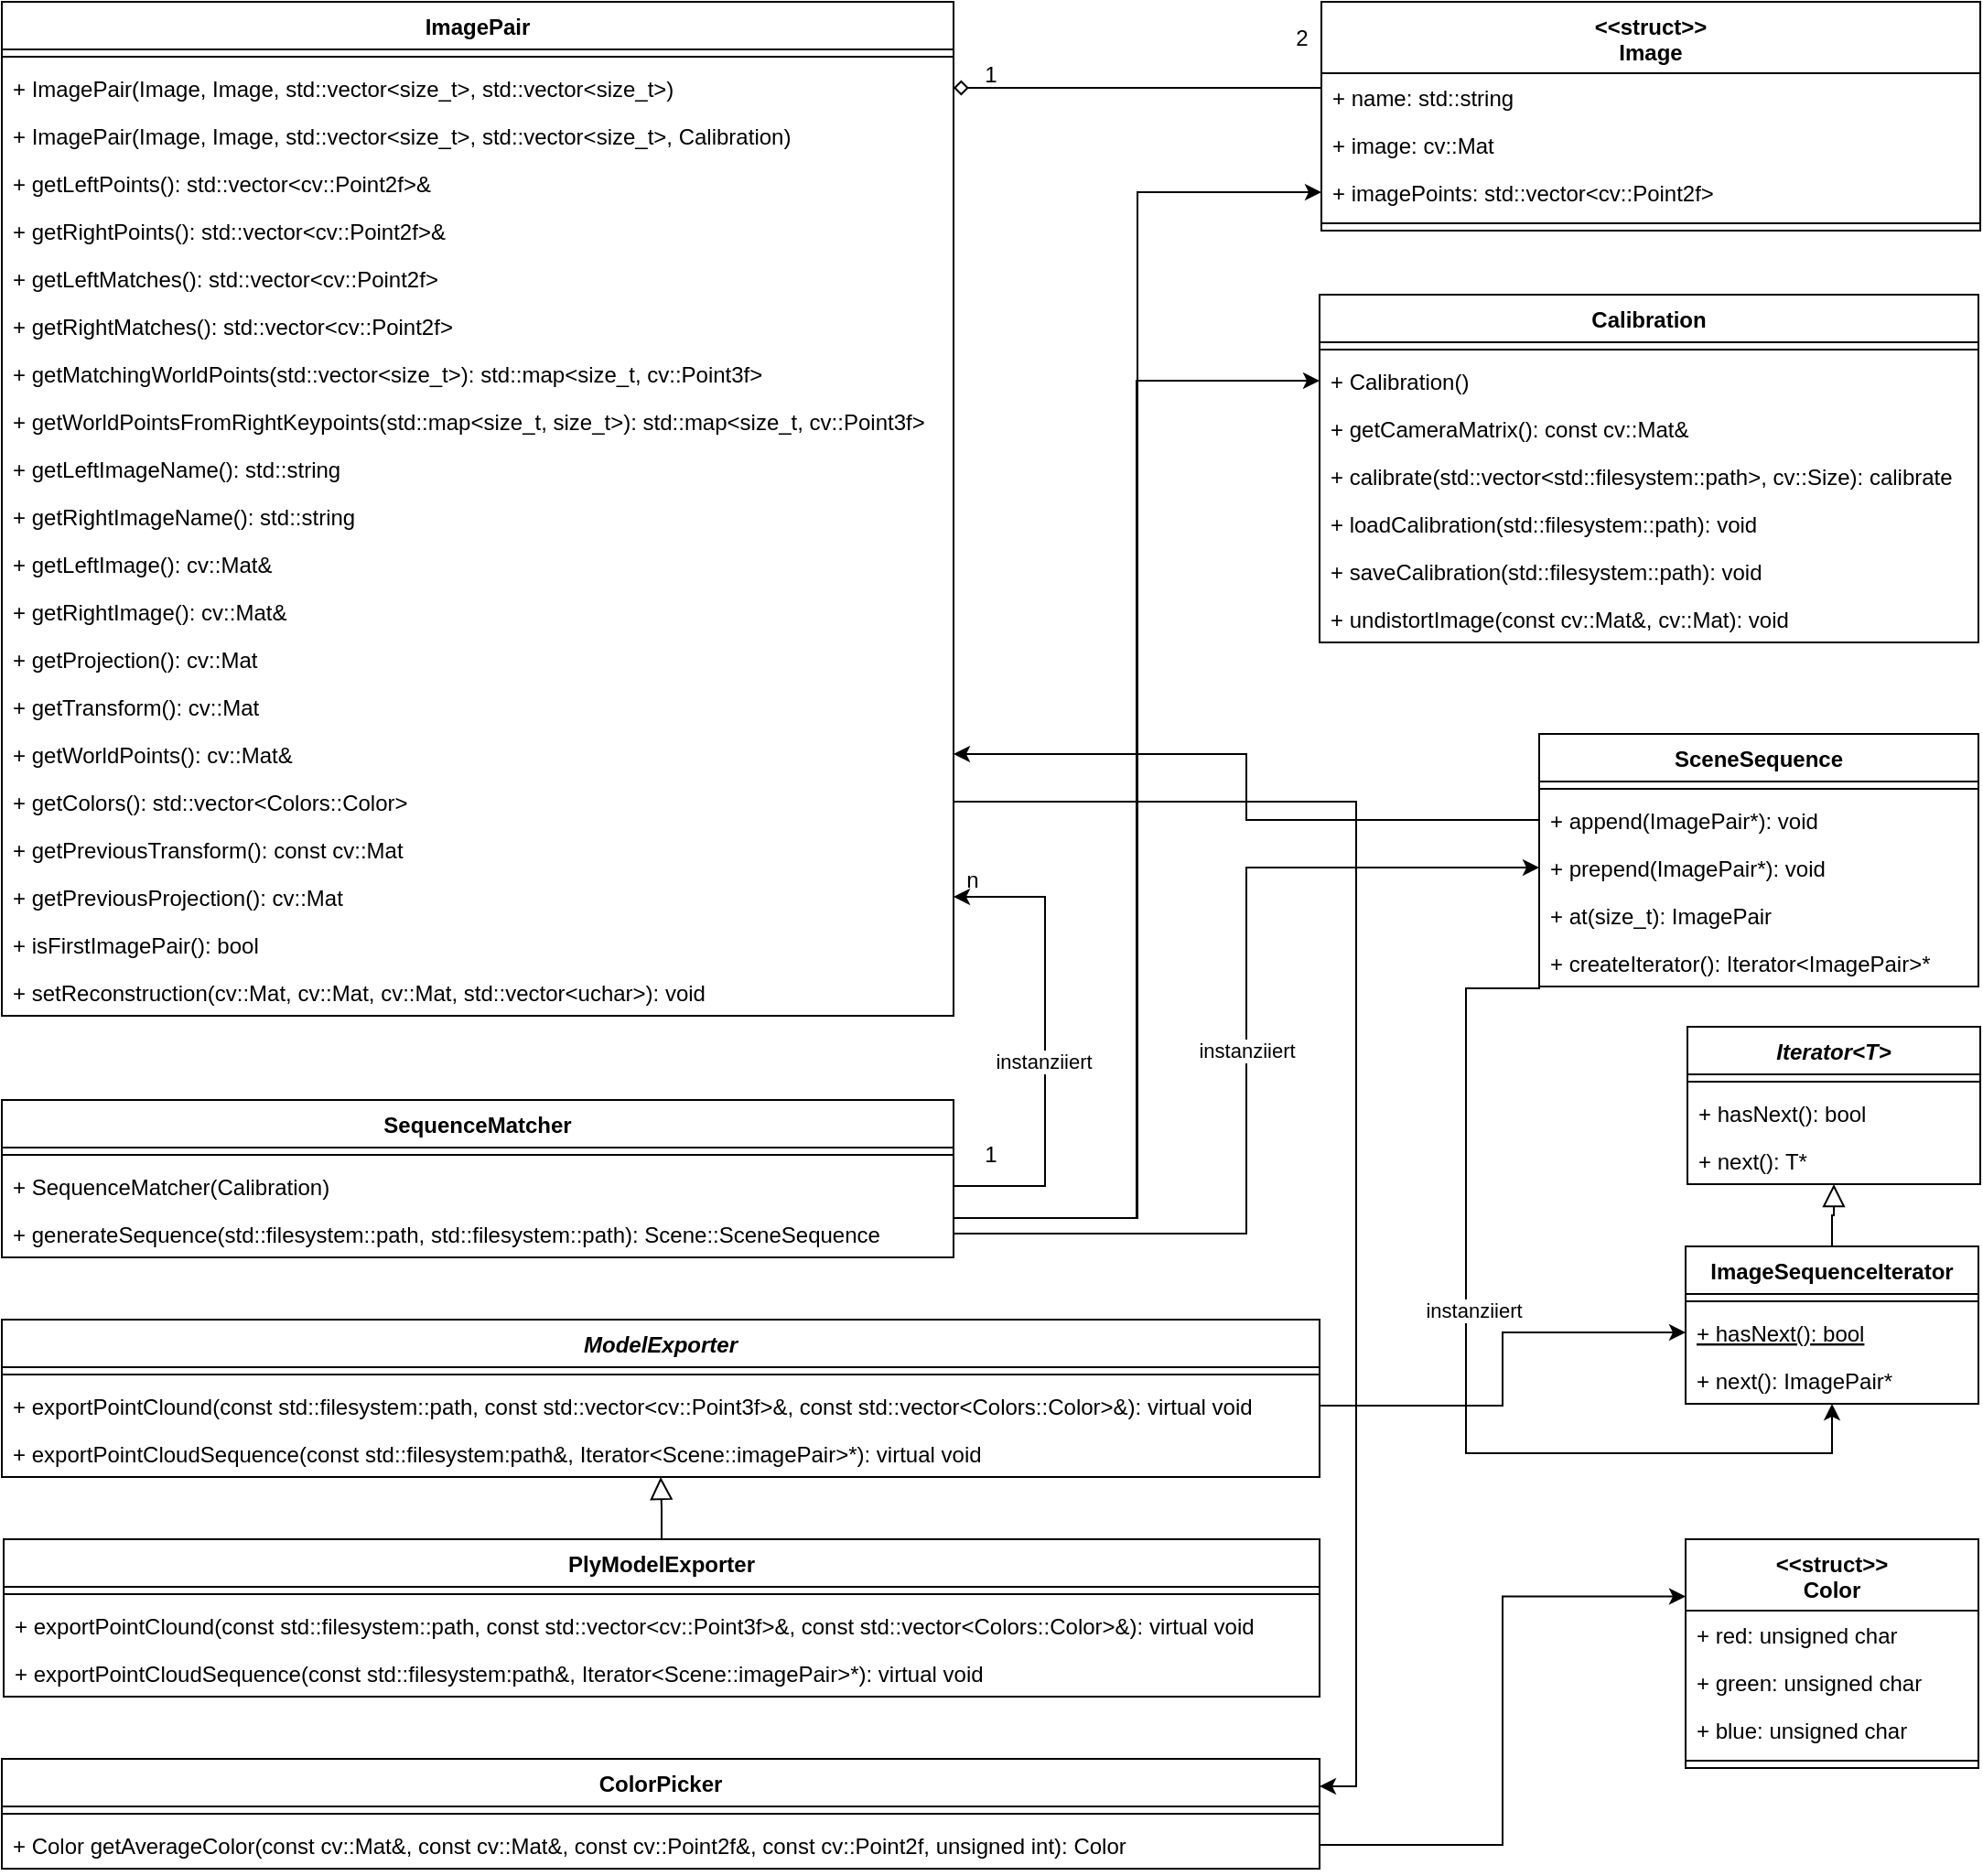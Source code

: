 <mxfile version="13.0.1" type="device"><diagram id="C5RBs43oDa-KdzZeNtuy" name="Page-1"><mxGraphModel dx="1422" dy="1924" grid="1" gridSize="10" guides="1" tooltips="1" connect="1" arrows="1" fold="1" page="1" pageScale="1" pageWidth="827" pageHeight="1169" math="0" shadow="0"><root><mxCell id="WIyWlLk6GJQsqaUBKTNV-0"/><mxCell id="WIyWlLk6GJQsqaUBKTNV-1" parent="WIyWlLk6GJQsqaUBKTNV-0"/><mxCell id="zkfFHV4jXpPFQw0GAbJ--12" value="" style="endArrow=block;endSize=10;endFill=0;shadow=0;strokeWidth=1;rounded=0;edgeStyle=elbowEdgeStyle;elbow=vertical;" parent="WIyWlLk6GJQsqaUBKTNV-1" source="zkfFHV4jXpPFQw0GAbJ--6" target="zkfFHV4jXpPFQw0GAbJ--0" edge="1"><mxGeometry width="160" relative="1" as="geometry"><mxPoint x="1760" y="83" as="sourcePoint"/><mxPoint x="1760" y="83" as="targetPoint"/></mxGeometry></mxCell><mxCell id="xn-AMebOff6eHMCHdCvl-0" value="&lt;&lt;struct&gt;&gt;&#10;Image" style="swimlane;fontStyle=1;align=center;verticalAlign=top;childLayout=stackLayout;horizontal=1;startSize=39;horizontalStack=0;resizeParent=1;resizeParentMax=0;resizeLast=0;collapsible=1;marginBottom=0;" parent="WIyWlLk6GJQsqaUBKTNV-1" vertex="1"><mxGeometry x="1281" y="-200" width="360" height="125" as="geometry"/></mxCell><mxCell id="xn-AMebOff6eHMCHdCvl-1" value="+ name: std::string" style="text;strokeColor=none;fillColor=none;align=left;verticalAlign=top;spacingLeft=4;spacingRight=4;overflow=hidden;rotatable=0;points=[[0,0.5],[1,0.5]];portConstraint=eastwest;" parent="xn-AMebOff6eHMCHdCvl-0" vertex="1"><mxGeometry y="39" width="360" height="26" as="geometry"/></mxCell><mxCell id="xn-AMebOff6eHMCHdCvl-4" value="+ image: cv::Mat" style="text;strokeColor=none;fillColor=none;align=left;verticalAlign=top;spacingLeft=4;spacingRight=4;overflow=hidden;rotatable=0;points=[[0,0.5],[1,0.5]];portConstraint=eastwest;" parent="xn-AMebOff6eHMCHdCvl-0" vertex="1"><mxGeometry y="65" width="360" height="26" as="geometry"/></mxCell><mxCell id="xn-AMebOff6eHMCHdCvl-5" value="+ imagePoints: std::vector&lt;cv::Point2f&gt;" style="text;strokeColor=none;fillColor=none;align=left;verticalAlign=top;spacingLeft=4;spacingRight=4;overflow=hidden;rotatable=0;points=[[0,0.5],[1,0.5]];portConstraint=eastwest;" parent="xn-AMebOff6eHMCHdCvl-0" vertex="1"><mxGeometry y="91" width="360" height="26" as="geometry"/></mxCell><mxCell id="xn-AMebOff6eHMCHdCvl-2" value="" style="line;strokeWidth=1;fillColor=none;align=left;verticalAlign=middle;spacingTop=-1;spacingLeft=3;spacingRight=3;rotatable=0;labelPosition=right;points=[];portConstraint=eastwest;" parent="xn-AMebOff6eHMCHdCvl-0" vertex="1"><mxGeometry y="117" width="360" height="8" as="geometry"/></mxCell><mxCell id="Q97HaU1FXOLwYLaV0fi5-0" style="edgeStyle=orthogonalEdgeStyle;rounded=0;orthogonalLoop=1;jettySize=auto;html=1;exitX=1;exitY=0.5;exitDx=0;exitDy=0;startArrow=diamond;startFill=0;endArrow=none;endFill=0;entryX=0;entryY=0.25;entryDx=0;entryDy=0;" parent="WIyWlLk6GJQsqaUBKTNV-1" source="zkfFHV4jXpPFQw0GAbJ--24" target="xn-AMebOff6eHMCHdCvl-0" edge="1"><mxGeometry relative="1" as="geometry"><mxPoint x="1210" y="-153" as="targetPoint"/><Array as="points"><mxPoint x="1281" y="-153"/></Array></mxGeometry></mxCell><mxCell id="zkfFHV4jXpPFQw0GAbJ--17" value="ImagePair" style="swimlane;fontStyle=1;align=center;verticalAlign=top;childLayout=stackLayout;horizontal=1;startSize=26;horizontalStack=0;resizeParent=1;resizeLast=0;collapsible=1;marginBottom=0;rounded=0;shadow=0;strokeWidth=1;" parent="WIyWlLk6GJQsqaUBKTNV-1" vertex="1"><mxGeometry x="560" y="-200" width="520" height="554" as="geometry"><mxRectangle x="40" y="-40" width="160" height="26" as="alternateBounds"/></mxGeometry></mxCell><mxCell id="zkfFHV4jXpPFQw0GAbJ--23" value="" style="line;html=1;strokeWidth=1;align=left;verticalAlign=middle;spacingTop=-1;spacingLeft=3;spacingRight=3;rotatable=0;labelPosition=right;points=[];portConstraint=eastwest;" parent="zkfFHV4jXpPFQw0GAbJ--17" vertex="1"><mxGeometry y="26" width="520" height="8" as="geometry"/></mxCell><mxCell id="zkfFHV4jXpPFQw0GAbJ--24" value="+ ImagePair(Image, Image, std::vector&lt;size_t&gt;, std::vector&lt;size_t&gt;)" style="text;align=left;verticalAlign=top;spacingLeft=4;spacingRight=4;overflow=hidden;rotatable=0;points=[[0,0.5],[1,0.5]];portConstraint=eastwest;" parent="zkfFHV4jXpPFQw0GAbJ--17" vertex="1"><mxGeometry y="34" width="520" height="26" as="geometry"/></mxCell><mxCell id="zkfFHV4jXpPFQw0GAbJ--25" value="+ ImagePair(Image, Image, std::vector&lt;size_t&gt;, std::vector&lt;size_t&gt;, Calibration)" style="text;align=left;verticalAlign=top;spacingLeft=4;spacingRight=4;overflow=hidden;rotatable=0;points=[[0,0.5],[1,0.5]];portConstraint=eastwest;" parent="zkfFHV4jXpPFQw0GAbJ--17" vertex="1"><mxGeometry y="60" width="520" height="26" as="geometry"/></mxCell><mxCell id="jfnfl5ZqXml-hIqY2OUW-8" value="+ getLeftPoints(): std::vector&lt;cv::Point2f&gt;&amp;" style="text;align=left;verticalAlign=top;spacingLeft=4;spacingRight=4;overflow=hidden;rotatable=0;points=[[0,0.5],[1,0.5]];portConstraint=eastwest;" parent="zkfFHV4jXpPFQw0GAbJ--17" vertex="1"><mxGeometry y="86" width="520" height="26" as="geometry"/></mxCell><mxCell id="jfnfl5ZqXml-hIqY2OUW-9" value="+ getRightPoints(): std::vector&lt;cv::Point2f&gt;&amp;" style="text;align=left;verticalAlign=top;spacingLeft=4;spacingRight=4;overflow=hidden;rotatable=0;points=[[0,0.5],[1,0.5]];portConstraint=eastwest;" parent="zkfFHV4jXpPFQw0GAbJ--17" vertex="1"><mxGeometry y="112" width="520" height="26" as="geometry"/></mxCell><mxCell id="jfnfl5ZqXml-hIqY2OUW-10" value="+ getLeftMatches(): std::vector&lt;cv::Point2f&gt;" style="text;align=left;verticalAlign=top;spacingLeft=4;spacingRight=4;overflow=hidden;rotatable=0;points=[[0,0.5],[1,0.5]];portConstraint=eastwest;" parent="zkfFHV4jXpPFQw0GAbJ--17" vertex="1"><mxGeometry y="138" width="520" height="26" as="geometry"/></mxCell><mxCell id="jfnfl5ZqXml-hIqY2OUW-11" value="+ getRightMatches(): std::vector&lt;cv::Point2f&gt;" style="text;align=left;verticalAlign=top;spacingLeft=4;spacingRight=4;overflow=hidden;rotatable=0;points=[[0,0.5],[1,0.5]];portConstraint=eastwest;" parent="zkfFHV4jXpPFQw0GAbJ--17" vertex="1"><mxGeometry y="164" width="520" height="26" as="geometry"/></mxCell><mxCell id="jfnfl5ZqXml-hIqY2OUW-12" value="+ getMatchingWorldPoints(std::vector&lt;size_t&gt;): std::map&lt;size_t, cv::Point3f&gt;" style="text;align=left;verticalAlign=top;spacingLeft=4;spacingRight=4;overflow=hidden;rotatable=0;points=[[0,0.5],[1,0.5]];portConstraint=eastwest;" parent="zkfFHV4jXpPFQw0GAbJ--17" vertex="1"><mxGeometry y="190" width="520" height="26" as="geometry"/></mxCell><mxCell id="jfnfl5ZqXml-hIqY2OUW-13" value="+ getWorldPointsFromRightKeypoints(std::map&lt;size_t, size_t&gt;): std::map&lt;size_t, cv::Point3f&gt;" style="text;align=left;verticalAlign=top;spacingLeft=4;spacingRight=4;overflow=hidden;rotatable=0;points=[[0,0.5],[1,0.5]];portConstraint=eastwest;" parent="zkfFHV4jXpPFQw0GAbJ--17" vertex="1"><mxGeometry y="216" width="520" height="26" as="geometry"/></mxCell><mxCell id="jfnfl5ZqXml-hIqY2OUW-14" value="+ getLeftImageName(): std::string" style="text;align=left;verticalAlign=top;spacingLeft=4;spacingRight=4;overflow=hidden;rotatable=0;points=[[0,0.5],[1,0.5]];portConstraint=eastwest;" parent="zkfFHV4jXpPFQw0GAbJ--17" vertex="1"><mxGeometry y="242" width="520" height="26" as="geometry"/></mxCell><mxCell id="jfnfl5ZqXml-hIqY2OUW-15" value="+ getRightImageName(): std::string" style="text;align=left;verticalAlign=top;spacingLeft=4;spacingRight=4;overflow=hidden;rotatable=0;points=[[0,0.5],[1,0.5]];portConstraint=eastwest;" parent="zkfFHV4jXpPFQw0GAbJ--17" vertex="1"><mxGeometry y="268" width="520" height="26" as="geometry"/></mxCell><mxCell id="jfnfl5ZqXml-hIqY2OUW-16" value="+ getLeftImage(): cv::Mat&amp;" style="text;align=left;verticalAlign=top;spacingLeft=4;spacingRight=4;overflow=hidden;rotatable=0;points=[[0,0.5],[1,0.5]];portConstraint=eastwest;" parent="zkfFHV4jXpPFQw0GAbJ--17" vertex="1"><mxGeometry y="294" width="520" height="26" as="geometry"/></mxCell><mxCell id="jfnfl5ZqXml-hIqY2OUW-17" value="+ getRightImage(): cv::Mat&amp;" style="text;align=left;verticalAlign=top;spacingLeft=4;spacingRight=4;overflow=hidden;rotatable=0;points=[[0,0.5],[1,0.5]];portConstraint=eastwest;" parent="zkfFHV4jXpPFQw0GAbJ--17" vertex="1"><mxGeometry y="320" width="520" height="26" as="geometry"/></mxCell><mxCell id="jfnfl5ZqXml-hIqY2OUW-18" value="+ getProjection(): cv::Mat" style="text;align=left;verticalAlign=top;spacingLeft=4;spacingRight=4;overflow=hidden;rotatable=0;points=[[0,0.5],[1,0.5]];portConstraint=eastwest;" parent="zkfFHV4jXpPFQw0GAbJ--17" vertex="1"><mxGeometry y="346" width="520" height="26" as="geometry"/></mxCell><mxCell id="jfnfl5ZqXml-hIqY2OUW-19" value="+ getTransform(): cv::Mat" style="text;align=left;verticalAlign=top;spacingLeft=4;spacingRight=4;overflow=hidden;rotatable=0;points=[[0,0.5],[1,0.5]];portConstraint=eastwest;" parent="zkfFHV4jXpPFQw0GAbJ--17" vertex="1"><mxGeometry y="372" width="520" height="26" as="geometry"/></mxCell><mxCell id="jfnfl5ZqXml-hIqY2OUW-20" value="+ getWorldPoints(): cv::Mat&amp;" style="text;align=left;verticalAlign=top;spacingLeft=4;spacingRight=4;overflow=hidden;rotatable=0;points=[[0,0.5],[1,0.5]];portConstraint=eastwest;" parent="zkfFHV4jXpPFQw0GAbJ--17" vertex="1"><mxGeometry y="398" width="520" height="26" as="geometry"/></mxCell><mxCell id="jfnfl5ZqXml-hIqY2OUW-21" value="+ getColors(): std::vector&lt;Colors::Color&gt;" style="text;align=left;verticalAlign=top;spacingLeft=4;spacingRight=4;overflow=hidden;rotatable=0;points=[[0,0.5],[1,0.5]];portConstraint=eastwest;" parent="zkfFHV4jXpPFQw0GAbJ--17" vertex="1"><mxGeometry y="424" width="520" height="26" as="geometry"/></mxCell><mxCell id="jfnfl5ZqXml-hIqY2OUW-22" value="+ getPreviousTransform(): const cv::Mat" style="text;align=left;verticalAlign=top;spacingLeft=4;spacingRight=4;overflow=hidden;rotatable=0;points=[[0,0.5],[1,0.5]];portConstraint=eastwest;" parent="zkfFHV4jXpPFQw0GAbJ--17" vertex="1"><mxGeometry y="450" width="520" height="26" as="geometry"/></mxCell><mxCell id="jfnfl5ZqXml-hIqY2OUW-23" value="+ getPreviousProjection(): cv::Mat" style="text;align=left;verticalAlign=top;spacingLeft=4;spacingRight=4;overflow=hidden;rotatable=0;points=[[0,0.5],[1,0.5]];portConstraint=eastwest;" parent="zkfFHV4jXpPFQw0GAbJ--17" vertex="1"><mxGeometry y="476" width="520" height="26" as="geometry"/></mxCell><mxCell id="jfnfl5ZqXml-hIqY2OUW-24" value="+ isFirstImagePair(): bool" style="text;align=left;verticalAlign=top;spacingLeft=4;spacingRight=4;overflow=hidden;rotatable=0;points=[[0,0.5],[1,0.5]];portConstraint=eastwest;" parent="zkfFHV4jXpPFQw0GAbJ--17" vertex="1"><mxGeometry y="502" width="520" height="26" as="geometry"/></mxCell><mxCell id="jfnfl5ZqXml-hIqY2OUW-25" value="+ setReconstruction(cv::Mat, cv::Mat, cv::Mat, std::vector&lt;uchar&gt;): void" style="text;align=left;verticalAlign=top;spacingLeft=4;spacingRight=4;overflow=hidden;rotatable=0;points=[[0,0.5],[1,0.5]];portConstraint=eastwest;" parent="zkfFHV4jXpPFQw0GAbJ--17" vertex="1"><mxGeometry y="528" width="520" height="26" as="geometry"/></mxCell><mxCell id="Q97HaU1FXOLwYLaV0fi5-2" value="1" style="text;html=1;align=center;verticalAlign=middle;resizable=0;points=[];autosize=1;" parent="WIyWlLk6GJQsqaUBKTNV-1" vertex="1"><mxGeometry x="1090" y="-170" width="20" height="20" as="geometry"/></mxCell><mxCell id="Q97HaU1FXOLwYLaV0fi5-3" value="2" style="text;html=1;align=center;verticalAlign=middle;resizable=0;points=[];autosize=1;" parent="WIyWlLk6GJQsqaUBKTNV-1" vertex="1"><mxGeometry x="1260" y="-190" width="20" height="20" as="geometry"/></mxCell><mxCell id="Q97HaU1FXOLwYLaV0fi5-4" style="edgeStyle=orthogonalEdgeStyle;rounded=0;orthogonalLoop=1;jettySize=auto;html=1;exitX=0;exitY=0.5;exitDx=0;exitDy=0;startArrow=none;startFill=0;endArrow=classic;endFill=1;" parent="WIyWlLk6GJQsqaUBKTNV-1" source="xn-AMebOff6eHMCHdCvl-18" target="zkfFHV4jXpPFQw0GAbJ--11" edge="1"><mxGeometry relative="1" as="geometry"><Array as="points"><mxPoint x="1360" y="339"/><mxPoint x="1360" y="593"/></Array></mxGeometry></mxCell><mxCell id="Q97HaU1FXOLwYLaV0fi5-5" value="instanziiert" style="edgeLabel;html=1;align=center;verticalAlign=middle;resizable=0;points=[];" parent="Q97HaU1FXOLwYLaV0fi5-4" vertex="1" connectable="0"><mxGeometry x="-0.09" y="4" relative="1" as="geometry"><mxPoint as="offset"/></mxGeometry></mxCell><mxCell id="C4wUsqkQ3os70EGvMv3s-1" style="edgeStyle=orthogonalEdgeStyle;rounded=0;orthogonalLoop=1;jettySize=auto;html=1;exitX=1;exitY=0.5;exitDx=0;exitDy=0;startArrow=none;startFill=0;endArrow=classic;endFill=1;" parent="WIyWlLk6GJQsqaUBKTNV-1" source="xn-AMebOff6eHMCHdCvl-11" target="jfnfl5ZqXml-hIqY2OUW-23" edge="1"><mxGeometry relative="1" as="geometry"><Array as="points"><mxPoint x="1130" y="447"/><mxPoint x="1130" y="289"/></Array></mxGeometry></mxCell><mxCell id="C4wUsqkQ3os70EGvMv3s-6" value="instanziiert" style="edgeLabel;html=1;align=center;verticalAlign=middle;resizable=0;points=[];" parent="C4wUsqkQ3os70EGvMv3s-1" vertex="1" connectable="0"><mxGeometry x="-0.085" y="1" relative="1" as="geometry"><mxPoint as="offset"/></mxGeometry></mxCell><mxCell id="C4wUsqkQ3os70EGvMv3s-2" value="1" style="text;html=1;align=center;verticalAlign=middle;resizable=0;points=[];autosize=1;" parent="WIyWlLk6GJQsqaUBKTNV-1" vertex="1"><mxGeometry x="1090" y="420" width="20" height="20" as="geometry"/></mxCell><mxCell id="C4wUsqkQ3os70EGvMv3s-3" value="n" style="text;html=1;align=center;verticalAlign=middle;resizable=0;points=[];autosize=1;" parent="WIyWlLk6GJQsqaUBKTNV-1" vertex="1"><mxGeometry x="1080" y="270" width="20" height="20" as="geometry"/></mxCell><mxCell id="C4wUsqkQ3os70EGvMv3s-10" style="edgeStyle=orthogonalEdgeStyle;rounded=0;orthogonalLoop=1;jettySize=auto;html=1;exitX=1;exitY=0.75;exitDx=0;exitDy=0;entryX=0;entryY=0.5;entryDx=0;entryDy=0;startArrow=none;startFill=0;endArrow=classic;endFill=1;" parent="WIyWlLk6GJQsqaUBKTNV-1" source="xn-AMebOff6eHMCHdCvl-8" target="xn-AMebOff6eHMCHdCvl-28" edge="1"><mxGeometry relative="1" as="geometry"/></mxCell><mxCell id="C4wUsqkQ3os70EGvMv3s-12" style="edgeStyle=orthogonalEdgeStyle;rounded=0;orthogonalLoop=1;jettySize=auto;html=1;exitX=1;exitY=0.75;exitDx=0;exitDy=0;startArrow=none;startFill=0;endArrow=classic;endFill=1;entryX=0;entryY=0.5;entryDx=0;entryDy=0;" parent="WIyWlLk6GJQsqaUBKTNV-1" source="xn-AMebOff6eHMCHdCvl-8" target="xn-AMebOff6eHMCHdCvl-5" edge="1"><mxGeometry relative="1" as="geometry"><mxPoint x="1130" y="450" as="targetPoint"/></mxGeometry></mxCell><mxCell id="xn-AMebOff6eHMCHdCvl-8" value="SequenceMatcher" style="swimlane;fontStyle=1;align=center;verticalAlign=top;childLayout=stackLayout;horizontal=1;startSize=26;horizontalStack=0;resizeParent=1;resizeParentMax=0;resizeLast=0;collapsible=1;marginBottom=0;" parent="WIyWlLk6GJQsqaUBKTNV-1" vertex="1"><mxGeometry x="560" y="400" width="520" height="86" as="geometry"/></mxCell><mxCell id="xn-AMebOff6eHMCHdCvl-10" value="" style="line;strokeWidth=1;fillColor=none;align=left;verticalAlign=middle;spacingTop=-1;spacingLeft=3;spacingRight=3;rotatable=0;labelPosition=right;points=[];portConstraint=eastwest;" parent="xn-AMebOff6eHMCHdCvl-8" vertex="1"><mxGeometry y="26" width="520" height="8" as="geometry"/></mxCell><mxCell id="xn-AMebOff6eHMCHdCvl-11" value="+ SequenceMatcher(Calibration)" style="text;strokeColor=none;fillColor=none;align=left;verticalAlign=top;spacingLeft=4;spacingRight=4;overflow=hidden;rotatable=0;points=[[0,0.5],[1,0.5]];portConstraint=eastwest;" parent="xn-AMebOff6eHMCHdCvl-8" vertex="1"><mxGeometry y="34" width="520" height="26" as="geometry"/></mxCell><mxCell id="xn-AMebOff6eHMCHdCvl-12" value="+ generateSequence(std::filesystem::path, std::filesystem::path): Scene::SceneSequence" style="text;strokeColor=none;fillColor=none;align=left;verticalAlign=top;spacingLeft=4;spacingRight=4;overflow=hidden;rotatable=0;points=[[0,0.5],[1,0.5]];portConstraint=eastwest;" parent="xn-AMebOff6eHMCHdCvl-8" vertex="1"><mxGeometry y="60" width="520" height="26" as="geometry"/></mxCell><mxCell id="C4wUsqkQ3os70EGvMv3s-5" value="instanziiert" style="edgeStyle=orthogonalEdgeStyle;rounded=0;orthogonalLoop=1;jettySize=auto;html=1;exitX=1;exitY=0.5;exitDx=0;exitDy=0;startArrow=none;startFill=0;endArrow=classic;endFill=1;" parent="WIyWlLk6GJQsqaUBKTNV-1" source="xn-AMebOff6eHMCHdCvl-12" target="xn-AMebOff6eHMCHdCvl-17" edge="1"><mxGeometry relative="1" as="geometry"><mxPoint x="1230.0" y="340" as="targetPoint"/></mxGeometry></mxCell><mxCell id="C4wUsqkQ3os70EGvMv3s-8" style="edgeStyle=orthogonalEdgeStyle;rounded=0;orthogonalLoop=1;jettySize=auto;html=1;exitX=0;exitY=0.5;exitDx=0;exitDy=0;entryX=1;entryY=0.5;entryDx=0;entryDy=0;startArrow=none;startFill=0;endArrow=classic;endFill=1;" parent="WIyWlLk6GJQsqaUBKTNV-1" source="xn-AMebOff6eHMCHdCvl-16" target="jfnfl5ZqXml-hIqY2OUW-20" edge="1"><mxGeometry relative="1" as="geometry"/></mxCell><mxCell id="Np9a3gS8ufrJpQmztALz-0" value="" style="endArrow=block;endSize=10;endFill=0;shadow=0;strokeWidth=1;rounded=0;edgeStyle=elbowEdgeStyle;elbow=vertical;" edge="1" parent="WIyWlLk6GJQsqaUBKTNV-1" source="Np9a3gS8ufrJpQmztALz-5" target="Np9a3gS8ufrJpQmztALz-1"><mxGeometry width="160" relative="1" as="geometry"><mxPoint x="840" y="203" as="sourcePoint"/><mxPoint x="840" y="203" as="targetPoint"/></mxGeometry></mxCell><mxCell id="Np9a3gS8ufrJpQmztALz-1" value="ModelExporter" style="swimlane;fontStyle=3;align=center;verticalAlign=top;childLayout=stackLayout;horizontal=1;startSize=26;horizontalStack=0;resizeParent=1;resizeLast=0;collapsible=1;marginBottom=0;rounded=0;shadow=0;strokeWidth=1;" vertex="1" parent="WIyWlLk6GJQsqaUBKTNV-1"><mxGeometry x="560" y="520" width="720" height="86" as="geometry"><mxRectangle x="230" y="140" width="160" height="26" as="alternateBounds"/></mxGeometry></mxCell><mxCell id="Np9a3gS8ufrJpQmztALz-2" value="" style="line;html=1;strokeWidth=1;align=left;verticalAlign=middle;spacingTop=-1;spacingLeft=3;spacingRight=3;rotatable=0;labelPosition=right;points=[];portConstraint=eastwest;" vertex="1" parent="Np9a3gS8ufrJpQmztALz-1"><mxGeometry y="26" width="720" height="8" as="geometry"/></mxCell><mxCell id="Np9a3gS8ufrJpQmztALz-3" value="+ exportPointClound(const std::filesystem::path, const std::vector&lt;cv::Point3f&gt;&amp;, const std::vector&lt;Colors::Color&gt;&amp;): virtual void" style="text;align=left;verticalAlign=top;spacingLeft=4;spacingRight=4;overflow=hidden;rotatable=0;points=[[0,0.5],[1,0.5]];portConstraint=eastwest;" vertex="1" parent="Np9a3gS8ufrJpQmztALz-1"><mxGeometry y="34" width="720" height="26" as="geometry"/></mxCell><mxCell id="Np9a3gS8ufrJpQmztALz-4" value="+ exportPointCloudSequence(const std::filesystem:path&amp;, Iterator&lt;Scene::imagePair&gt;*): virtual void" style="text;align=left;verticalAlign=top;spacingLeft=4;spacingRight=4;overflow=hidden;rotatable=0;points=[[0,0.5],[1,0.5]];portConstraint=eastwest;" vertex="1" parent="Np9a3gS8ufrJpQmztALz-1"><mxGeometry y="60" width="720" height="26" as="geometry"/></mxCell><mxCell id="Np9a3gS8ufrJpQmztALz-5" value="PlyModelExporter" style="swimlane;fontStyle=1;align=center;verticalAlign=top;childLayout=stackLayout;horizontal=1;startSize=26;horizontalStack=0;resizeParent=1;resizeLast=0;collapsible=1;marginBottom=0;rounded=0;shadow=0;strokeWidth=1;" vertex="1" parent="WIyWlLk6GJQsqaUBKTNV-1"><mxGeometry x="561" y="640" width="719" height="86" as="geometry"><mxRectangle x="130" y="380" width="160" height="26" as="alternateBounds"/></mxGeometry></mxCell><mxCell id="Np9a3gS8ufrJpQmztALz-6" value="" style="line;html=1;strokeWidth=1;align=left;verticalAlign=middle;spacingTop=-1;spacingLeft=3;spacingRight=3;rotatable=0;labelPosition=right;points=[];portConstraint=eastwest;" vertex="1" parent="Np9a3gS8ufrJpQmztALz-5"><mxGeometry y="26" width="719" height="8" as="geometry"/></mxCell><mxCell id="Np9a3gS8ufrJpQmztALz-7" value="+ exportPointClound(const std::filesystem::path, const std::vector&lt;cv::Point3f&gt;&amp;, const std::vector&lt;Colors::Color&gt;&amp;): virtual void" style="text;align=left;verticalAlign=top;spacingLeft=4;spacingRight=4;overflow=hidden;rotatable=0;points=[[0,0.5],[1,0.5]];portConstraint=eastwest;fontStyle=0" vertex="1" parent="Np9a3gS8ufrJpQmztALz-5"><mxGeometry y="34" width="719" height="26" as="geometry"/></mxCell><mxCell id="Np9a3gS8ufrJpQmztALz-8" value="+ exportPointCloudSequence(const std::filesystem:path&amp;, Iterator&lt;Scene::imagePair&gt;*): virtual void" style="text;align=left;verticalAlign=top;spacingLeft=4;spacingRight=4;overflow=hidden;rotatable=0;points=[[0,0.5],[1,0.5]];portConstraint=eastwest;" vertex="1" parent="Np9a3gS8ufrJpQmztALz-5"><mxGeometry y="60" width="719" height="26" as="geometry"/></mxCell><mxCell id="xn-AMebOff6eHMCHdCvl-26" value="Calibration" style="swimlane;fontStyle=1;align=center;verticalAlign=top;childLayout=stackLayout;horizontal=1;startSize=26;horizontalStack=0;resizeParent=1;resizeParentMax=0;resizeLast=0;collapsible=1;marginBottom=0;" parent="WIyWlLk6GJQsqaUBKTNV-1" vertex="1"><mxGeometry x="1280" y="-40" width="360" height="190" as="geometry"/></mxCell><mxCell id="xn-AMebOff6eHMCHdCvl-27" value="" style="line;strokeWidth=1;fillColor=none;align=left;verticalAlign=middle;spacingTop=-1;spacingLeft=3;spacingRight=3;rotatable=0;labelPosition=right;points=[];portConstraint=eastwest;" parent="xn-AMebOff6eHMCHdCvl-26" vertex="1"><mxGeometry y="26" width="360" height="8" as="geometry"/></mxCell><mxCell id="xn-AMebOff6eHMCHdCvl-28" value="+ Calibration()" style="text;strokeColor=none;fillColor=none;align=left;verticalAlign=top;spacingLeft=4;spacingRight=4;overflow=hidden;rotatable=0;points=[[0,0.5],[1,0.5]];portConstraint=eastwest;" parent="xn-AMebOff6eHMCHdCvl-26" vertex="1"><mxGeometry y="34" width="360" height="26" as="geometry"/></mxCell><mxCell id="xn-AMebOff6eHMCHdCvl-29" value="+ getCameraMatrix(): const cv::Mat&amp;" style="text;strokeColor=none;fillColor=none;align=left;verticalAlign=top;spacingLeft=4;spacingRight=4;overflow=hidden;rotatable=0;points=[[0,0.5],[1,0.5]];portConstraint=eastwest;" parent="xn-AMebOff6eHMCHdCvl-26" vertex="1"><mxGeometry y="60" width="360" height="26" as="geometry"/></mxCell><mxCell id="xn-AMebOff6eHMCHdCvl-31" value="+ calibrate(std::vector&lt;std::filesystem::path&gt;, cv::Size): calibrate" style="text;strokeColor=none;fillColor=none;align=left;verticalAlign=top;spacingLeft=4;spacingRight=4;overflow=hidden;rotatable=0;points=[[0,0.5],[1,0.5]];portConstraint=eastwest;" parent="xn-AMebOff6eHMCHdCvl-26" vertex="1"><mxGeometry y="86" width="360" height="26" as="geometry"/></mxCell><mxCell id="xn-AMebOff6eHMCHdCvl-32" value="+ loadCalibration(std::filesystem::path): void" style="text;strokeColor=none;fillColor=none;align=left;verticalAlign=top;spacingLeft=4;spacingRight=4;overflow=hidden;rotatable=0;points=[[0,0.5],[1,0.5]];portConstraint=eastwest;" parent="xn-AMebOff6eHMCHdCvl-26" vertex="1"><mxGeometry y="112" width="360" height="26" as="geometry"/></mxCell><mxCell id="xn-AMebOff6eHMCHdCvl-33" value="+ saveCalibration(std::filesystem::path): void" style="text;strokeColor=none;fillColor=none;align=left;verticalAlign=top;spacingLeft=4;spacingRight=4;overflow=hidden;rotatable=0;points=[[0,0.5],[1,0.5]];portConstraint=eastwest;" parent="xn-AMebOff6eHMCHdCvl-26" vertex="1"><mxGeometry y="138" width="360" height="26" as="geometry"/></mxCell><mxCell id="xn-AMebOff6eHMCHdCvl-34" value="+ undistortImage(const cv::Mat&amp;, cv::Mat): void" style="text;strokeColor=none;fillColor=none;align=left;verticalAlign=top;spacingLeft=4;spacingRight=4;overflow=hidden;rotatable=0;points=[[0,0.5],[1,0.5]];portConstraint=eastwest;" parent="xn-AMebOff6eHMCHdCvl-26" vertex="1"><mxGeometry y="164" width="360" height="26" as="geometry"/></mxCell><mxCell id="xn-AMebOff6eHMCHdCvl-13" value="SceneSequence" style="swimlane;fontStyle=1;align=center;verticalAlign=top;childLayout=stackLayout;horizontal=1;startSize=26;horizontalStack=0;resizeParent=1;resizeParentMax=0;resizeLast=0;collapsible=1;marginBottom=0;" parent="WIyWlLk6GJQsqaUBKTNV-1" vertex="1"><mxGeometry x="1400" y="200" width="240" height="138" as="geometry"/></mxCell><mxCell id="xn-AMebOff6eHMCHdCvl-15" value="" style="line;strokeWidth=1;fillColor=none;align=left;verticalAlign=middle;spacingTop=-1;spacingLeft=3;spacingRight=3;rotatable=0;labelPosition=right;points=[];portConstraint=eastwest;" parent="xn-AMebOff6eHMCHdCvl-13" vertex="1"><mxGeometry y="26" width="240" height="8" as="geometry"/></mxCell><mxCell id="xn-AMebOff6eHMCHdCvl-16" value="+ append(ImagePair*): void" style="text;strokeColor=none;fillColor=none;align=left;verticalAlign=top;spacingLeft=4;spacingRight=4;overflow=hidden;rotatable=0;points=[[0,0.5],[1,0.5]];portConstraint=eastwest;" parent="xn-AMebOff6eHMCHdCvl-13" vertex="1"><mxGeometry y="34" width="240" height="26" as="geometry"/></mxCell><mxCell id="xn-AMebOff6eHMCHdCvl-17" value="+ prepend(ImagePair*): void" style="text;strokeColor=none;fillColor=none;align=left;verticalAlign=top;spacingLeft=4;spacingRight=4;overflow=hidden;rotatable=0;points=[[0,0.5],[1,0.5]];portConstraint=eastwest;" parent="xn-AMebOff6eHMCHdCvl-13" vertex="1"><mxGeometry y="60" width="240" height="26" as="geometry"/></mxCell><mxCell id="xn-AMebOff6eHMCHdCvl-18" value="+ at(size_t): ImagePair" style="text;strokeColor=none;fillColor=none;align=left;verticalAlign=top;spacingLeft=4;spacingRight=4;overflow=hidden;rotatable=0;points=[[0,0.5],[1,0.5]];portConstraint=eastwest;" parent="xn-AMebOff6eHMCHdCvl-13" vertex="1"><mxGeometry y="86" width="240" height="26" as="geometry"/></mxCell><mxCell id="xn-AMebOff6eHMCHdCvl-19" value="+ createIterator(): Iterator&lt;ImagePair&gt;*" style="text;strokeColor=none;fillColor=none;align=left;verticalAlign=top;spacingLeft=4;spacingRight=4;overflow=hidden;rotatable=0;points=[[0,0.5],[1,0.5]];portConstraint=eastwest;" parent="xn-AMebOff6eHMCHdCvl-13" vertex="1"><mxGeometry y="112" width="240" height="26" as="geometry"/></mxCell><mxCell id="zkfFHV4jXpPFQw0GAbJ--0" value="Iterator&lt;T&gt;" style="swimlane;fontStyle=3;align=center;verticalAlign=top;childLayout=stackLayout;horizontal=1;startSize=26;horizontalStack=0;resizeParent=1;resizeLast=0;collapsible=1;marginBottom=0;rounded=0;shadow=0;strokeWidth=1;" parent="WIyWlLk6GJQsqaUBKTNV-1" vertex="1"><mxGeometry x="1481" y="360" width="160" height="86" as="geometry"><mxRectangle x="230" y="140" width="160" height="26" as="alternateBounds"/></mxGeometry></mxCell><mxCell id="zkfFHV4jXpPFQw0GAbJ--4" value="" style="line;html=1;strokeWidth=1;align=left;verticalAlign=middle;spacingTop=-1;spacingLeft=3;spacingRight=3;rotatable=0;labelPosition=right;points=[];portConstraint=eastwest;" parent="zkfFHV4jXpPFQw0GAbJ--0" vertex="1"><mxGeometry y="26" width="160" height="8" as="geometry"/></mxCell><mxCell id="zkfFHV4jXpPFQw0GAbJ--5" value="+ hasNext(): bool" style="text;align=left;verticalAlign=top;spacingLeft=4;spacingRight=4;overflow=hidden;rotatable=0;points=[[0,0.5],[1,0.5]];portConstraint=eastwest;" parent="zkfFHV4jXpPFQw0GAbJ--0" vertex="1"><mxGeometry y="34" width="160" height="26" as="geometry"/></mxCell><mxCell id="jfnfl5ZqXml-hIqY2OUW-0" value="+ next(): T*" style="text;align=left;verticalAlign=top;spacingLeft=4;spacingRight=4;overflow=hidden;rotatable=0;points=[[0,0.5],[1,0.5]];portConstraint=eastwest;" parent="zkfFHV4jXpPFQw0GAbJ--0" vertex="1"><mxGeometry y="60" width="160" height="26" as="geometry"/></mxCell><mxCell id="zkfFHV4jXpPFQw0GAbJ--6" value="ImageSequenceIterator" style="swimlane;fontStyle=1;align=center;verticalAlign=top;childLayout=stackLayout;horizontal=1;startSize=26;horizontalStack=0;resizeParent=1;resizeLast=0;collapsible=1;marginBottom=0;rounded=0;shadow=0;strokeWidth=1;" parent="WIyWlLk6GJQsqaUBKTNV-1" vertex="1"><mxGeometry x="1480" y="480" width="160" height="86" as="geometry"><mxRectangle x="130" y="380" width="160" height="26" as="alternateBounds"/></mxGeometry></mxCell><mxCell id="zkfFHV4jXpPFQw0GAbJ--9" value="" style="line;html=1;strokeWidth=1;align=left;verticalAlign=middle;spacingTop=-1;spacingLeft=3;spacingRight=3;rotatable=0;labelPosition=right;points=[];portConstraint=eastwest;" parent="zkfFHV4jXpPFQw0GAbJ--6" vertex="1"><mxGeometry y="26" width="160" height="8" as="geometry"/></mxCell><mxCell id="zkfFHV4jXpPFQw0GAbJ--10" value="+ hasNext(): bool" style="text;align=left;verticalAlign=top;spacingLeft=4;spacingRight=4;overflow=hidden;rotatable=0;points=[[0,0.5],[1,0.5]];portConstraint=eastwest;fontStyle=4" parent="zkfFHV4jXpPFQw0GAbJ--6" vertex="1"><mxGeometry y="34" width="160" height="26" as="geometry"/></mxCell><mxCell id="zkfFHV4jXpPFQw0GAbJ--11" value="+ next(): ImagePair*" style="text;align=left;verticalAlign=top;spacingLeft=4;spacingRight=4;overflow=hidden;rotatable=0;points=[[0,0.5],[1,0.5]];portConstraint=eastwest;" parent="zkfFHV4jXpPFQw0GAbJ--6" vertex="1"><mxGeometry y="60" width="160" height="26" as="geometry"/></mxCell><mxCell id="Np9a3gS8ufrJpQmztALz-11" value="ColorPicker" style="swimlane;fontStyle=1;align=center;verticalAlign=top;childLayout=stackLayout;horizontal=1;startSize=26;horizontalStack=0;resizeParent=1;resizeLast=0;collapsible=1;marginBottom=0;rounded=0;shadow=0;strokeWidth=1;" vertex="1" parent="WIyWlLk6GJQsqaUBKTNV-1"><mxGeometry x="560" y="760" width="720" height="60" as="geometry"><mxRectangle x="130" y="380" width="160" height="26" as="alternateBounds"/></mxGeometry></mxCell><mxCell id="Np9a3gS8ufrJpQmztALz-12" value="" style="line;html=1;strokeWidth=1;align=left;verticalAlign=middle;spacingTop=-1;spacingLeft=3;spacingRight=3;rotatable=0;labelPosition=right;points=[];portConstraint=eastwest;" vertex="1" parent="Np9a3gS8ufrJpQmztALz-11"><mxGeometry y="26" width="720" height="8" as="geometry"/></mxCell><mxCell id="Np9a3gS8ufrJpQmztALz-13" value="+ Color getAverageColor(const cv::Mat&amp;, const cv::Mat&amp;, const cv::Point2f&amp;, const cv::Point2f, unsigned int): Color" style="text;align=left;verticalAlign=top;spacingLeft=4;spacingRight=4;overflow=hidden;rotatable=0;points=[[0,0.5],[1,0.5]];portConstraint=eastwest;fontStyle=0" vertex="1" parent="Np9a3gS8ufrJpQmztALz-11"><mxGeometry y="34" width="720" height="26" as="geometry"/></mxCell><mxCell id="Np9a3gS8ufrJpQmztALz-15" value="&lt;&lt;struct&gt;&gt;&#10;Color" style="swimlane;fontStyle=1;align=center;verticalAlign=top;childLayout=stackLayout;horizontal=1;startSize=39;horizontalStack=0;resizeParent=1;resizeParentMax=0;resizeLast=0;collapsible=1;marginBottom=0;" vertex="1" parent="WIyWlLk6GJQsqaUBKTNV-1"><mxGeometry x="1480" y="640" width="160" height="125" as="geometry"/></mxCell><mxCell id="Np9a3gS8ufrJpQmztALz-16" value="+ red: unsigned char" style="text;strokeColor=none;fillColor=none;align=left;verticalAlign=top;spacingLeft=4;spacingRight=4;overflow=hidden;rotatable=0;points=[[0,0.5],[1,0.5]];portConstraint=eastwest;" vertex="1" parent="Np9a3gS8ufrJpQmztALz-15"><mxGeometry y="39" width="160" height="26" as="geometry"/></mxCell><mxCell id="Np9a3gS8ufrJpQmztALz-17" value="+ green: unsigned char" style="text;strokeColor=none;fillColor=none;align=left;verticalAlign=top;spacingLeft=4;spacingRight=4;overflow=hidden;rotatable=0;points=[[0,0.5],[1,0.5]];portConstraint=eastwest;" vertex="1" parent="Np9a3gS8ufrJpQmztALz-15"><mxGeometry y="65" width="160" height="26" as="geometry"/></mxCell><mxCell id="Np9a3gS8ufrJpQmztALz-18" value="+ blue: unsigned char" style="text;strokeColor=none;fillColor=none;align=left;verticalAlign=top;spacingLeft=4;spacingRight=4;overflow=hidden;rotatable=0;points=[[0,0.5],[1,0.5]];portConstraint=eastwest;" vertex="1" parent="Np9a3gS8ufrJpQmztALz-15"><mxGeometry y="91" width="160" height="26" as="geometry"/></mxCell><mxCell id="Np9a3gS8ufrJpQmztALz-19" value="" style="line;strokeWidth=1;fillColor=none;align=left;verticalAlign=middle;spacingTop=-1;spacingLeft=3;spacingRight=3;rotatable=0;labelPosition=right;points=[];portConstraint=eastwest;" vertex="1" parent="Np9a3gS8ufrJpQmztALz-15"><mxGeometry y="117" width="160" height="8" as="geometry"/></mxCell><mxCell id="Np9a3gS8ufrJpQmztALz-20" style="edgeStyle=orthogonalEdgeStyle;rounded=0;orthogonalLoop=1;jettySize=auto;html=1;exitX=1;exitY=0.5;exitDx=0;exitDy=0;" edge="1" parent="WIyWlLk6GJQsqaUBKTNV-1" source="Np9a3gS8ufrJpQmztALz-3" target="zkfFHV4jXpPFQw0GAbJ--10"><mxGeometry relative="1" as="geometry"/></mxCell><mxCell id="Np9a3gS8ufrJpQmztALz-21" style="edgeStyle=orthogonalEdgeStyle;rounded=0;orthogonalLoop=1;jettySize=auto;html=1;exitX=1;exitY=0.5;exitDx=0;exitDy=0;entryX=0;entryY=0.25;entryDx=0;entryDy=0;" edge="1" parent="WIyWlLk6GJQsqaUBKTNV-1" source="Np9a3gS8ufrJpQmztALz-13" target="Np9a3gS8ufrJpQmztALz-15"><mxGeometry relative="1" as="geometry"/></mxCell><mxCell id="Np9a3gS8ufrJpQmztALz-22" style="edgeStyle=orthogonalEdgeStyle;rounded=0;orthogonalLoop=1;jettySize=auto;html=1;exitX=1;exitY=0.5;exitDx=0;exitDy=0;entryX=1;entryY=0.25;entryDx=0;entryDy=0;" edge="1" parent="WIyWlLk6GJQsqaUBKTNV-1" source="jfnfl5ZqXml-hIqY2OUW-21" target="Np9a3gS8ufrJpQmztALz-11"><mxGeometry relative="1" as="geometry"/></mxCell></root></mxGraphModel></diagram></mxfile>